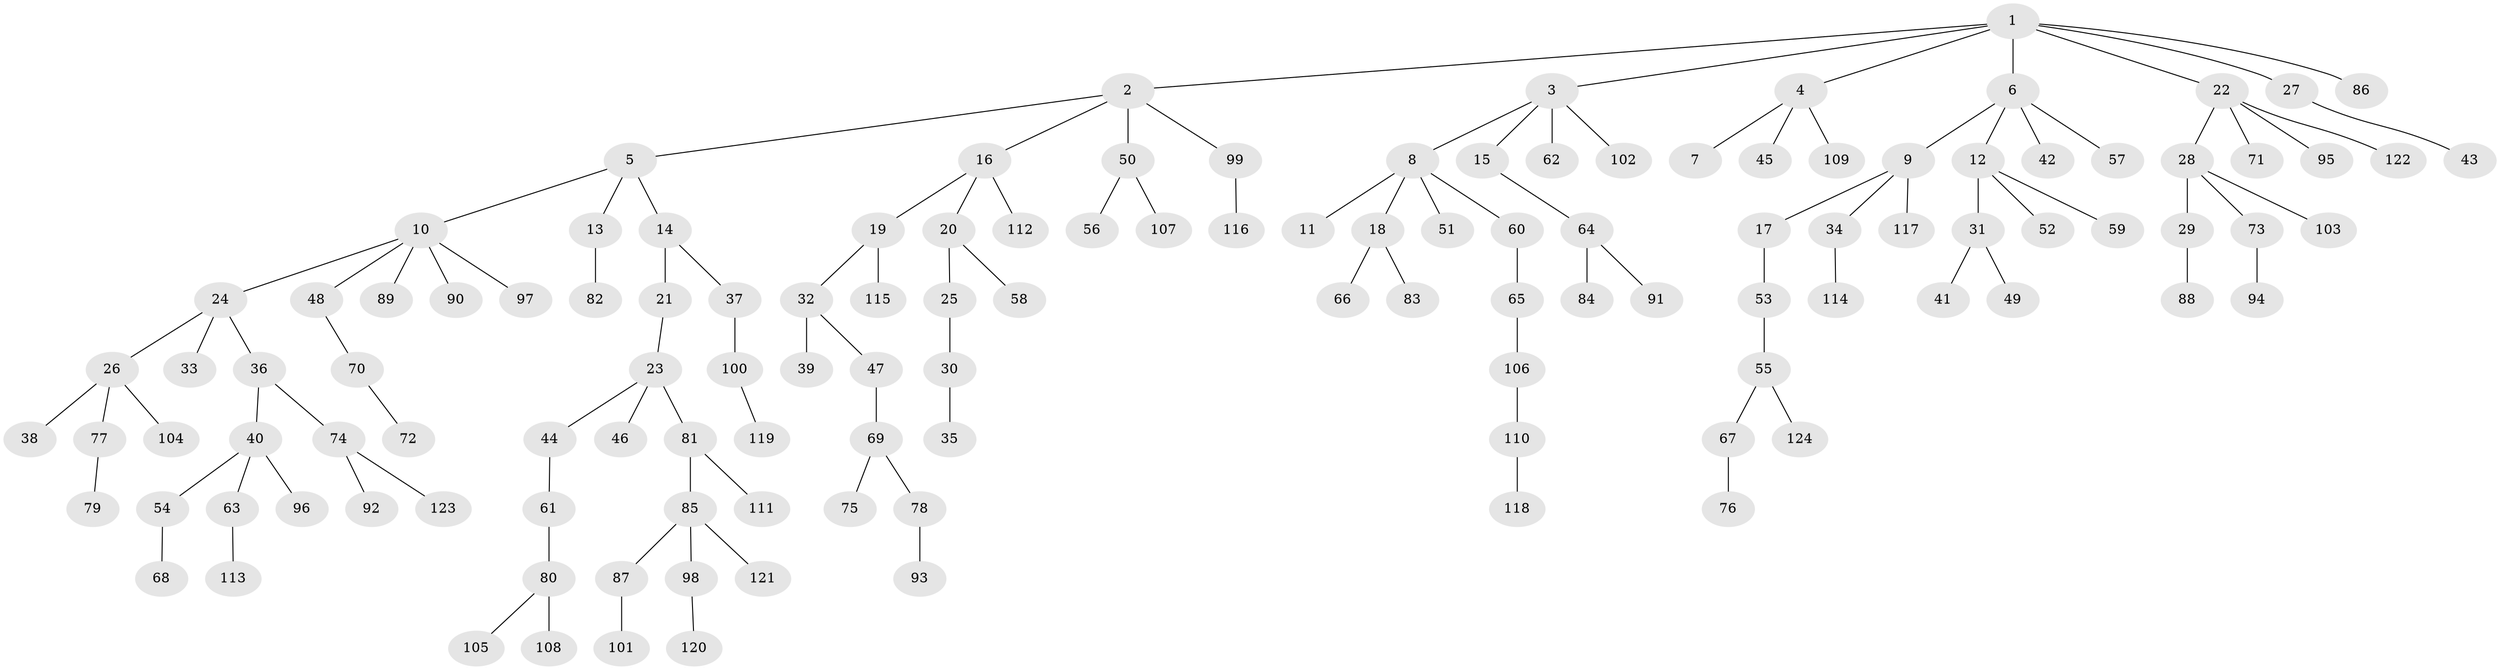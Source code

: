 // Generated by graph-tools (version 1.1) at 2025/26/03/09/25 03:26:31]
// undirected, 124 vertices, 123 edges
graph export_dot {
graph [start="1"]
  node [color=gray90,style=filled];
  1;
  2;
  3;
  4;
  5;
  6;
  7;
  8;
  9;
  10;
  11;
  12;
  13;
  14;
  15;
  16;
  17;
  18;
  19;
  20;
  21;
  22;
  23;
  24;
  25;
  26;
  27;
  28;
  29;
  30;
  31;
  32;
  33;
  34;
  35;
  36;
  37;
  38;
  39;
  40;
  41;
  42;
  43;
  44;
  45;
  46;
  47;
  48;
  49;
  50;
  51;
  52;
  53;
  54;
  55;
  56;
  57;
  58;
  59;
  60;
  61;
  62;
  63;
  64;
  65;
  66;
  67;
  68;
  69;
  70;
  71;
  72;
  73;
  74;
  75;
  76;
  77;
  78;
  79;
  80;
  81;
  82;
  83;
  84;
  85;
  86;
  87;
  88;
  89;
  90;
  91;
  92;
  93;
  94;
  95;
  96;
  97;
  98;
  99;
  100;
  101;
  102;
  103;
  104;
  105;
  106;
  107;
  108;
  109;
  110;
  111;
  112;
  113;
  114;
  115;
  116;
  117;
  118;
  119;
  120;
  121;
  122;
  123;
  124;
  1 -- 2;
  1 -- 3;
  1 -- 4;
  1 -- 6;
  1 -- 22;
  1 -- 27;
  1 -- 86;
  2 -- 5;
  2 -- 16;
  2 -- 50;
  2 -- 99;
  3 -- 8;
  3 -- 15;
  3 -- 62;
  3 -- 102;
  4 -- 7;
  4 -- 45;
  4 -- 109;
  5 -- 10;
  5 -- 13;
  5 -- 14;
  6 -- 9;
  6 -- 12;
  6 -- 42;
  6 -- 57;
  8 -- 11;
  8 -- 18;
  8 -- 51;
  8 -- 60;
  9 -- 17;
  9 -- 34;
  9 -- 117;
  10 -- 24;
  10 -- 48;
  10 -- 89;
  10 -- 90;
  10 -- 97;
  12 -- 31;
  12 -- 52;
  12 -- 59;
  13 -- 82;
  14 -- 21;
  14 -- 37;
  15 -- 64;
  16 -- 19;
  16 -- 20;
  16 -- 112;
  17 -- 53;
  18 -- 66;
  18 -- 83;
  19 -- 32;
  19 -- 115;
  20 -- 25;
  20 -- 58;
  21 -- 23;
  22 -- 28;
  22 -- 71;
  22 -- 95;
  22 -- 122;
  23 -- 44;
  23 -- 46;
  23 -- 81;
  24 -- 26;
  24 -- 33;
  24 -- 36;
  25 -- 30;
  26 -- 38;
  26 -- 77;
  26 -- 104;
  27 -- 43;
  28 -- 29;
  28 -- 73;
  28 -- 103;
  29 -- 88;
  30 -- 35;
  31 -- 41;
  31 -- 49;
  32 -- 39;
  32 -- 47;
  34 -- 114;
  36 -- 40;
  36 -- 74;
  37 -- 100;
  40 -- 54;
  40 -- 63;
  40 -- 96;
  44 -- 61;
  47 -- 69;
  48 -- 70;
  50 -- 56;
  50 -- 107;
  53 -- 55;
  54 -- 68;
  55 -- 67;
  55 -- 124;
  60 -- 65;
  61 -- 80;
  63 -- 113;
  64 -- 84;
  64 -- 91;
  65 -- 106;
  67 -- 76;
  69 -- 75;
  69 -- 78;
  70 -- 72;
  73 -- 94;
  74 -- 92;
  74 -- 123;
  77 -- 79;
  78 -- 93;
  80 -- 105;
  80 -- 108;
  81 -- 85;
  81 -- 111;
  85 -- 87;
  85 -- 98;
  85 -- 121;
  87 -- 101;
  98 -- 120;
  99 -- 116;
  100 -- 119;
  106 -- 110;
  110 -- 118;
}
